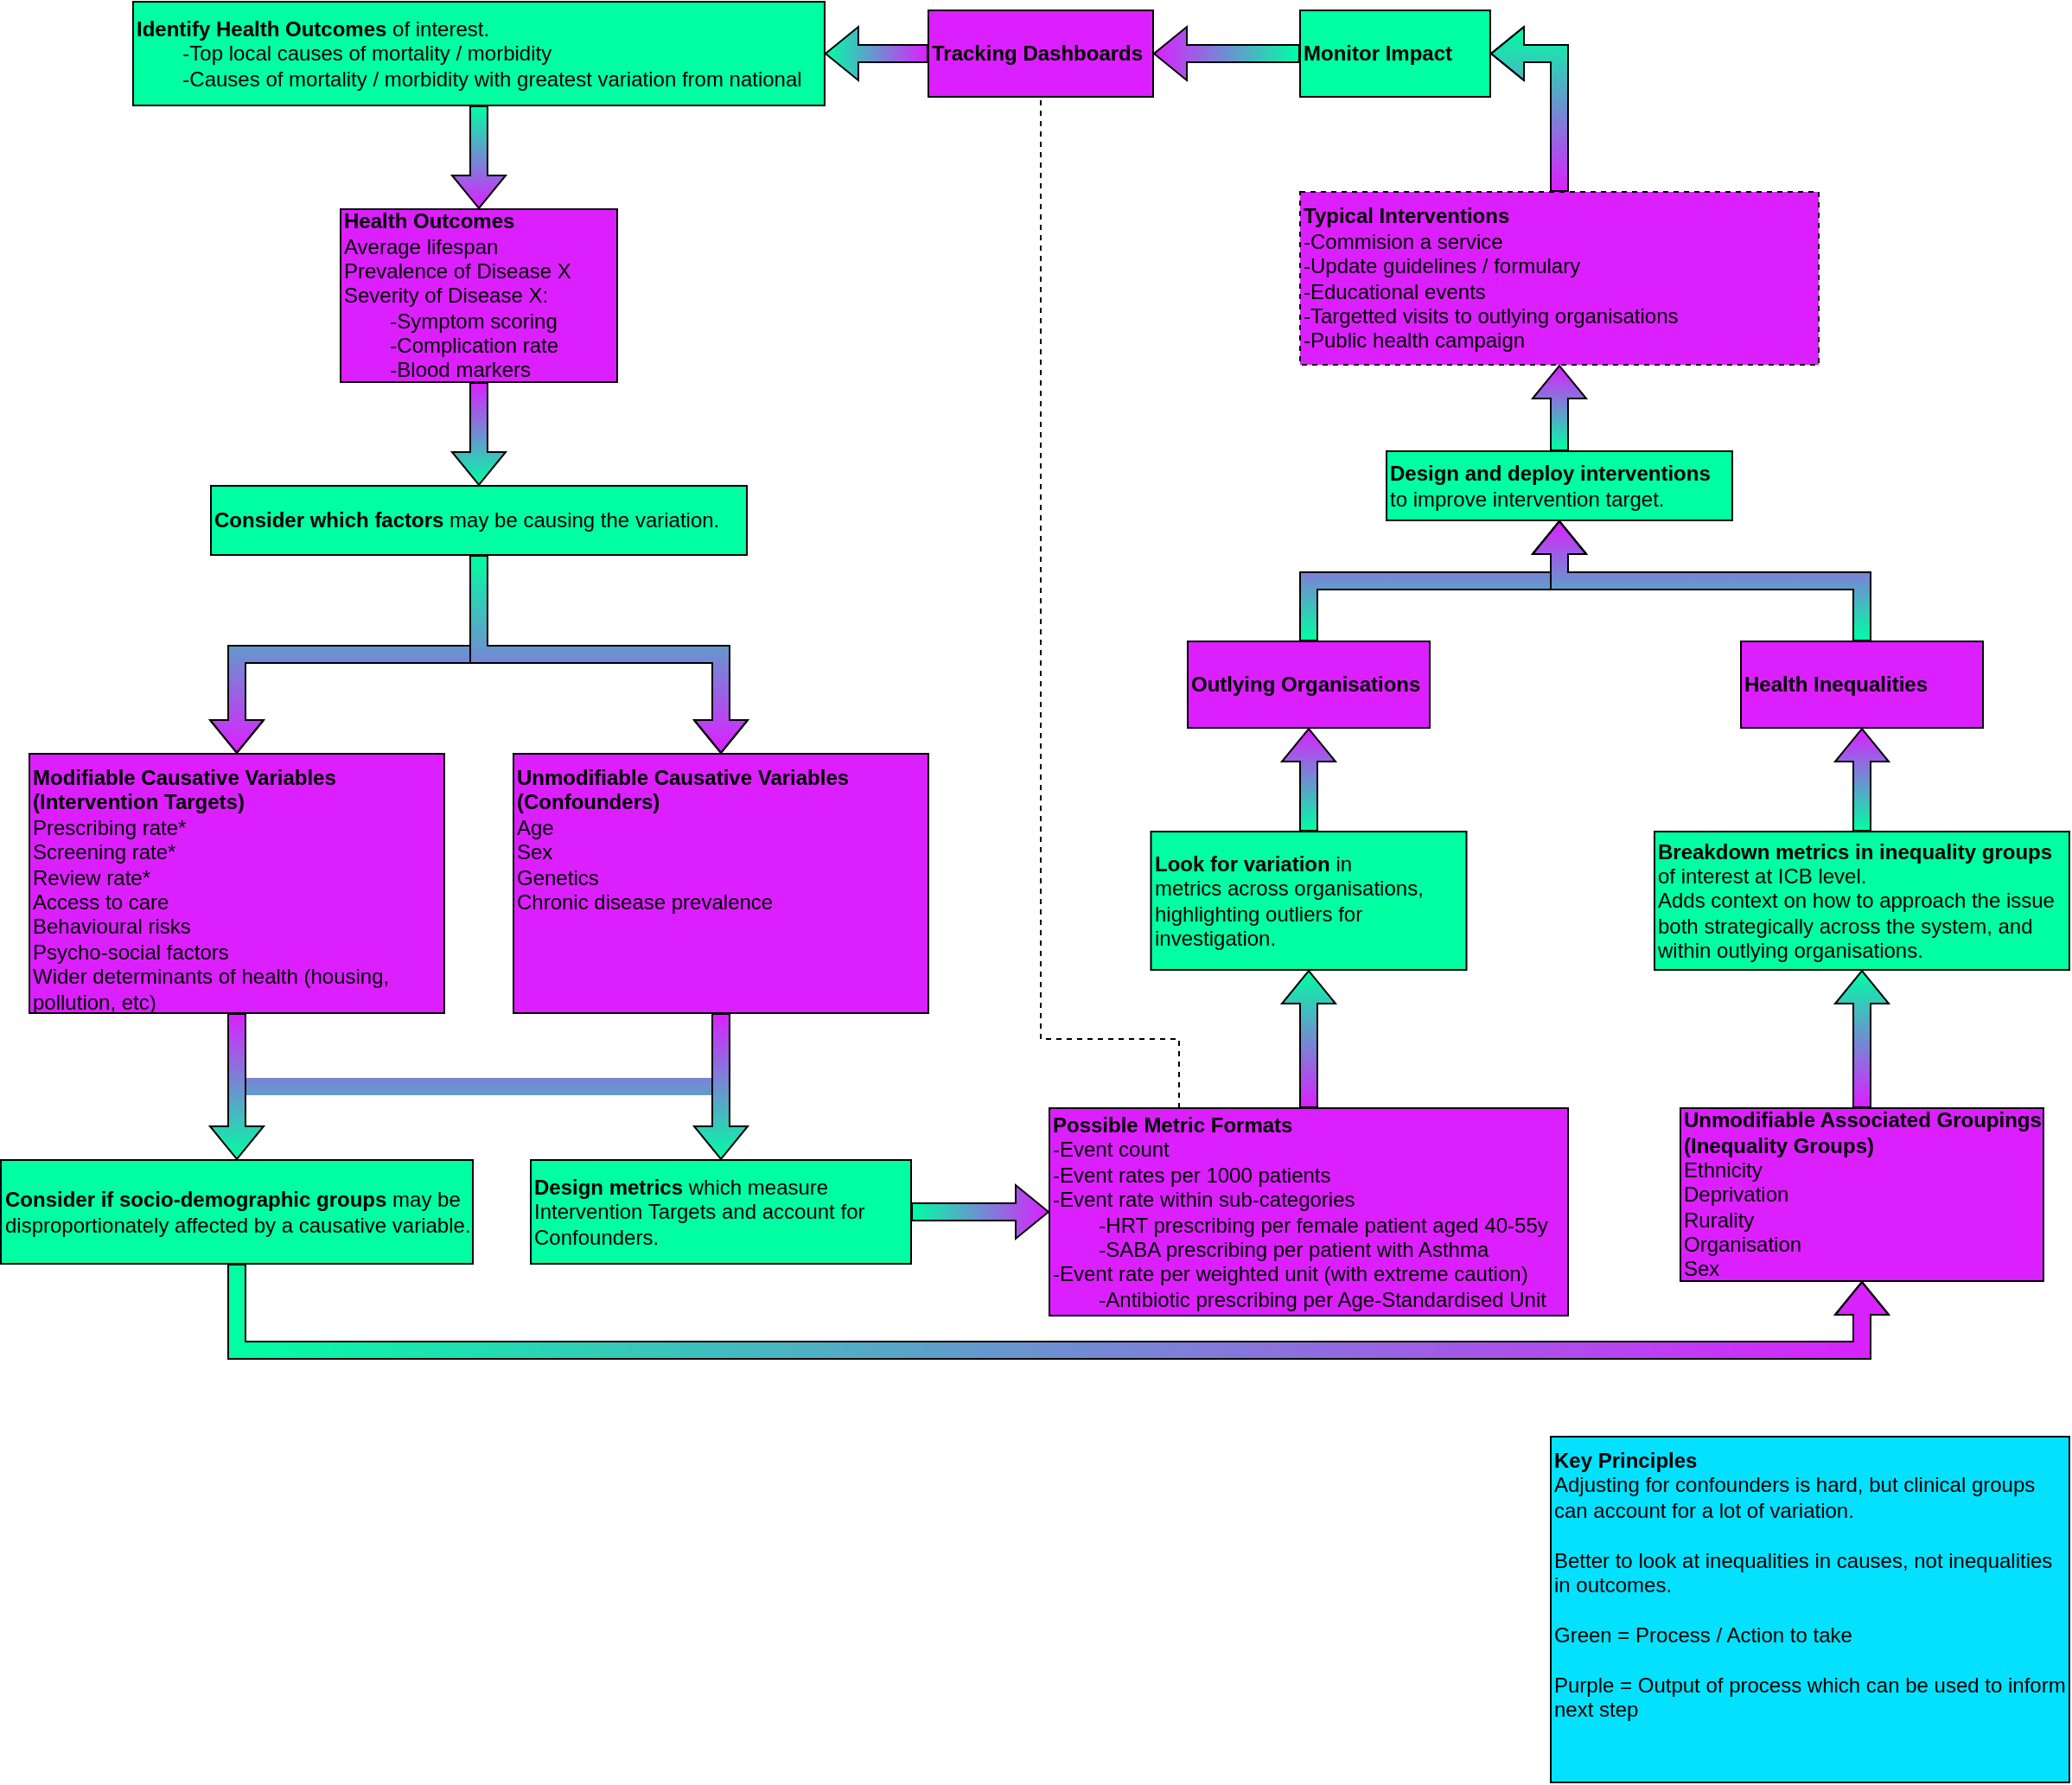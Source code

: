 <mxfile version="27.2.0">
  <diagram name="Page-1" id="2GY_7wuPncDDB6MdZIyX">
    <mxGraphModel dx="2253" dy="777" grid="1" gridSize="10" guides="1" tooltips="1" connect="1" arrows="1" fold="1" page="1" pageScale="1" pageWidth="827" pageHeight="1169" math="0" shadow="0">
      <root>
        <mxCell id="0" />
        <mxCell id="1" parent="0" />
        <mxCell id="3T3PI2FYbwUi27SVwXz3-1" value="&lt;b&gt;Health Outcomes&lt;/b&gt;&lt;div&gt;Average lifespan&lt;/div&gt;&lt;div&gt;Prevalence of Disease X&lt;/div&gt;&lt;div&gt;Severity of Disease X:&lt;/div&gt;&lt;div&gt;&lt;span style=&quot;white-space: pre;&quot;&gt;&#x9;&lt;/span&gt;-Symptom scoring&lt;/div&gt;&lt;div&gt;&lt;span style=&quot;white-space: pre;&quot;&gt;&#x9;&lt;/span&gt;-Complication rate&lt;/div&gt;&lt;div&gt;&lt;span style=&quot;white-space: pre;&quot;&gt;&#x9;&lt;/span&gt;-Blood markers&lt;/div&gt;" style="rounded=0;whiteSpace=wrap;html=1;align=left;glass=0;fillColor=#DC1FFF;" parent="1" vertex="1">
          <mxGeometry x="160" y="160" width="160" height="100" as="geometry" />
        </mxCell>
        <mxCell id="vc5VWoNZY2dbi_GcXNYW-9" style="edgeStyle=orthogonalEdgeStyle;shape=flexArrow;rounded=0;orthogonalLoop=1;jettySize=auto;html=1;exitX=0.5;exitY=1;exitDx=0;exitDy=0;entryX=0.5;entryY=0;entryDx=0;entryDy=0;strokeColor=none;align=center;verticalAlign=middle;fontFamily=Helvetica;fontSize=11;fontColor=default;labelBackgroundColor=default;endArrow=classic;fillColor=#DC1FFF;gradientColor=#00FFA3;" edge="1" parent="1" source="3T3PI2FYbwUi27SVwXz3-2" target="vc5VWoNZY2dbi_GcXNYW-6">
          <mxGeometry relative="1" as="geometry" />
        </mxCell>
        <mxCell id="3T3PI2FYbwUi27SVwXz3-2" value="&lt;div&gt;&lt;b&gt;Modifiable Causative Variables (Intervention Targets)&lt;/b&gt;&lt;/div&gt;&lt;div&gt;&lt;span style=&quot;background-color: transparent; color: light-dark(rgb(0, 0, 0), rgb(255, 255, 255));&quot;&gt;Prescribing rate*&lt;/span&gt;&lt;/div&gt;&lt;div&gt;&lt;span style=&quot;background-color: transparent; color: light-dark(rgb(0, 0, 0), rgb(255, 255, 255));&quot;&gt;Screening rate*&lt;/span&gt;&lt;/div&gt;&lt;div&gt;&lt;span style=&quot;background-color: transparent; color: light-dark(rgb(0, 0, 0), rgb(255, 255, 255));&quot;&gt;Review rate*&lt;/span&gt;&lt;/div&gt;&lt;div&gt;&lt;span style=&quot;background-color: transparent; color: light-dark(rgb(0, 0, 0), rgb(255, 255, 255));&quot;&gt;Access to care&lt;/span&gt;&lt;/div&gt;&lt;div&gt;&lt;span style=&quot;background-color: transparent; color: light-dark(rgb(0, 0, 0), rgb(255, 255, 255));&quot;&gt;Behavioural risks&lt;/span&gt;&lt;/div&gt;&lt;div&gt;&lt;span style=&quot;background-color: transparent; color: light-dark(rgb(0, 0, 0), rgb(255, 255, 255));&quot;&gt;Psycho-social factors&lt;/span&gt;&lt;/div&gt;&lt;div&gt;&lt;span style=&quot;background-color: transparent; color: light-dark(rgb(0, 0, 0), rgb(255, 255, 255));&quot;&gt;Wider determinants of health (housing, pollution, etc)&lt;/span&gt;&lt;/div&gt;" style="rounded=0;whiteSpace=wrap;html=1;align=left;verticalAlign=top;glass=0;fillColor=#DC1FFF;" parent="1" vertex="1">
          <mxGeometry x="-20" y="475" width="240" height="150" as="geometry" />
        </mxCell>
        <mxCell id="3T3PI2FYbwUi27SVwXz3-4" value="&lt;div&gt;&lt;span style=&quot;background-color: transparent; color: light-dark(rgb(0, 0, 0), rgb(255, 255, 255));&quot;&gt;&lt;b&gt;Key Principles&lt;/b&gt;&lt;/span&gt;&lt;/div&gt;&lt;div&gt;Adjusting for confounders is hard, but clinical groups can account for a lot of variation.&lt;/div&gt;&lt;div&gt;&lt;br&gt;&lt;/div&gt;&lt;div&gt;Better to look at inequalities in causes, not inequalities in outcomes.&lt;/div&gt;&lt;div&gt;&lt;br&gt;&lt;/div&gt;&lt;div&gt;Green = Process / Action to take&lt;/div&gt;&lt;div&gt;&lt;br&gt;&lt;/div&gt;&lt;div&gt;Purple = Output of process which can be used to inform next step&lt;/div&gt;&lt;div&gt;&lt;br&gt;&lt;/div&gt;" style="rounded=0;whiteSpace=wrap;html=1;align=left;verticalAlign=top;fillColor=#03E1FF;" parent="1" vertex="1">
          <mxGeometry x="860" y="870" width="300" height="200" as="geometry" />
        </mxCell>
        <mxCell id="vc5VWoNZY2dbi_GcXNYW-10" style="edgeStyle=orthogonalEdgeStyle;shape=flexArrow;rounded=0;orthogonalLoop=1;jettySize=auto;html=1;exitX=0.5;exitY=1;exitDx=0;exitDy=0;entryX=0.5;entryY=0;entryDx=0;entryDy=0;strokeColor=default;align=center;verticalAlign=middle;fontFamily=Helvetica;fontSize=11;fontColor=default;labelBackgroundColor=default;endArrow=classic;fillColor=#DC1FFF;gradientColor=#00FFA3;" edge="1" parent="1" source="3T3PI2FYbwUi27SVwXz3-5" target="vc5VWoNZY2dbi_GcXNYW-6">
          <mxGeometry relative="1" as="geometry" />
        </mxCell>
        <mxCell id="3T3PI2FYbwUi27SVwXz3-5" value="&lt;div&gt;&lt;b&gt;Unmodifiable Causative Variables (Confounders)&lt;/b&gt;&lt;/div&gt;&lt;div&gt;Age&lt;/div&gt;&lt;div&gt;Sex&lt;/div&gt;&lt;div&gt;Genetics&lt;/div&gt;&lt;div&gt;Chronic disease prevalence&lt;/div&gt;" style="rounded=0;whiteSpace=wrap;html=1;align=left;verticalAlign=top;glass=0;shadow=0;fillColor=#DC1FFF;" parent="1" vertex="1">
          <mxGeometry x="260" y="475" width="240" height="150" as="geometry" />
        </mxCell>
        <mxCell id="3T3PI2FYbwUi27SVwXz3-8" style="edgeStyle=orthogonalEdgeStyle;rounded=0;orthogonalLoop=1;jettySize=auto;html=1;exitX=0.5;exitY=1;exitDx=0;exitDy=0;entryX=0.5;entryY=0;entryDx=0;entryDy=0;shape=flexArrow;fillColor=#00FFA3;gradientColor=#DC1FFF;" parent="1" source="3T3PI2FYbwUi27SVwXz3-6" target="3T3PI2FYbwUi27SVwXz3-1" edge="1">
          <mxGeometry relative="1" as="geometry" />
        </mxCell>
        <mxCell id="3T3PI2FYbwUi27SVwXz3-6" value="&lt;div&gt;&lt;b&gt;Identify Health Outcomes &lt;/b&gt;of interest.&lt;/div&gt;&lt;div&gt;&lt;span style=&quot;white-space: pre;&quot;&gt;&#x9;&lt;/span&gt;-Top local causes of mortality / morbidity&lt;br&gt;&lt;/div&gt;&lt;div&gt;&lt;span style=&quot;white-space: pre;&quot;&gt;&#x9;&lt;/span&gt;-Causes of mortality / morbidity with greatest variation from national&lt;br&gt;&lt;/div&gt;" style="rounded=0;whiteSpace=wrap;html=1;align=left;glass=0;fillColor=#00FFA3;" parent="1" vertex="1">
          <mxGeometry x="40" y="40" width="400" height="60" as="geometry" />
        </mxCell>
        <mxCell id="3T3PI2FYbwUi27SVwXz3-7" value="&lt;div&gt;&lt;b&gt;Consider which&lt;/b&gt; &lt;b&gt;factors &lt;/b&gt;may be causing the variation.&lt;/div&gt;" style="rounded=0;whiteSpace=wrap;html=1;align=left;glass=0;fillColor=#00FFA3;" parent="1" vertex="1">
          <mxGeometry x="85" y="320" width="310" height="40" as="geometry" />
        </mxCell>
        <mxCell id="vc5VWoNZY2dbi_GcXNYW-1" style="edgeStyle=orthogonalEdgeStyle;rounded=0;orthogonalLoop=1;jettySize=auto;html=1;exitX=0.5;exitY=1;exitDx=0;exitDy=0;entryX=0.5;entryY=0;entryDx=0;entryDy=0;shape=flexArrow;fillColor=#DC1FFF;gradientColor=#00FFA3;" edge="1" parent="1" source="3T3PI2FYbwUi27SVwXz3-1" target="3T3PI2FYbwUi27SVwXz3-7">
          <mxGeometry relative="1" as="geometry">
            <mxPoint x="520" y="330" as="sourcePoint" />
            <mxPoint x="520" y="400" as="targetPoint" />
          </mxGeometry>
        </mxCell>
        <mxCell id="vc5VWoNZY2dbi_GcXNYW-3" style="edgeStyle=orthogonalEdgeStyle;rounded=0;orthogonalLoop=1;jettySize=auto;html=1;exitX=0.5;exitY=1;exitDx=0;exitDy=0;entryX=0.5;entryY=0;entryDx=0;entryDy=0;shape=flexArrow;fillColor=#00FFA3;gradientColor=#DC1FFF;" edge="1" parent="1" source="3T3PI2FYbwUi27SVwXz3-7" target="3T3PI2FYbwUi27SVwXz3-2">
          <mxGeometry relative="1" as="geometry">
            <mxPoint x="180" y="440" as="sourcePoint" />
            <mxPoint x="180" y="510" as="targetPoint" />
          </mxGeometry>
        </mxCell>
        <mxCell id="vc5VWoNZY2dbi_GcXNYW-4" style="edgeStyle=orthogonalEdgeStyle;rounded=0;orthogonalLoop=1;jettySize=auto;html=1;exitX=0.5;exitY=1;exitDx=0;exitDy=0;entryX=0.5;entryY=0;entryDx=0;entryDy=0;shape=flexArrow;fillColor=#00FFA3;gradientColor=#DC1FFF;" edge="1" parent="1" source="3T3PI2FYbwUi27SVwXz3-7" target="3T3PI2FYbwUi27SVwXz3-5">
          <mxGeometry relative="1" as="geometry">
            <mxPoint x="240" y="450" as="sourcePoint" />
            <mxPoint x="240" y="520" as="targetPoint" />
          </mxGeometry>
        </mxCell>
        <mxCell id="vc5VWoNZY2dbi_GcXNYW-6" value="&lt;div&gt;&lt;b&gt;Design metrics&lt;/b&gt; which measure Intervention Targets and account for Confounders.&amp;nbsp;&lt;/div&gt;" style="rounded=0;whiteSpace=wrap;html=1;align=left;glass=0;fillColor=#00FFA3;" vertex="1" parent="1">
          <mxGeometry x="270" y="710" width="220" height="60" as="geometry" />
        </mxCell>
        <mxCell id="vc5VWoNZY2dbi_GcXNYW-42" style="edgeStyle=orthogonalEdgeStyle;shape=flexArrow;rounded=0;orthogonalLoop=1;jettySize=auto;html=1;exitX=0.5;exitY=0;exitDx=0;exitDy=0;entryX=0.5;entryY=1;entryDx=0;entryDy=0;strokeColor=default;align=center;verticalAlign=middle;fontFamily=Helvetica;fontSize=11;fontColor=default;labelBackgroundColor=default;endArrow=classic;fillColor=#DC1FFF;gradientColor=#00FFA3;" edge="1" parent="1" source="vc5VWoNZY2dbi_GcXNYW-11" target="vc5VWoNZY2dbi_GcXNYW-26">
          <mxGeometry relative="1" as="geometry" />
        </mxCell>
        <mxCell id="vc5VWoNZY2dbi_GcXNYW-11" value="&lt;div&gt;&lt;span style=&quot;background-color: transparent; color: light-dark(rgb(0, 0, 0), rgb(255, 255, 255));&quot;&gt;&lt;b&gt;Breakdown metrics in inequality&amp;nbsp;&lt;/b&gt;&lt;b&gt;groups &lt;/b&gt;of interest&amp;nbsp;at ICB level.&lt;/span&gt;&lt;/div&gt;&lt;div&gt;&lt;span style=&quot;color: light-dark(rgb(0, 0, 0), rgb(255, 255, 255)); background-color: transparent;&quot;&gt;Adds context on how to approach the issue both strategically across the system, and within outlying organisations.&amp;nbsp;&lt;/span&gt;&lt;b&gt;&lt;/b&gt;&lt;/div&gt;" style="rounded=0;whiteSpace=wrap;html=1;align=left;glass=0;fillColor=#00FFA3;" vertex="1" parent="1">
          <mxGeometry x="920" y="520" width="240" height="80" as="geometry" />
        </mxCell>
        <mxCell id="vc5VWoNZY2dbi_GcXNYW-17" style="edgeStyle=orthogonalEdgeStyle;shape=flexArrow;rounded=0;orthogonalLoop=1;jettySize=auto;html=1;entryX=0;entryY=0.5;entryDx=0;entryDy=0;strokeColor=default;align=center;verticalAlign=middle;fontFamily=Helvetica;fontSize=11;fontColor=default;labelBackgroundColor=default;endArrow=classic;fillColor=#DC1FFF;gradientColor=#00FFA3;exitX=1;exitY=0.5;exitDx=0;exitDy=0;gradientDirection=west;" edge="1" parent="1" source="vc5VWoNZY2dbi_GcXNYW-6" target="vc5VWoNZY2dbi_GcXNYW-35">
          <mxGeometry relative="1" as="geometry">
            <mxPoint x="540" y="690" as="sourcePoint" />
            <mxPoint x="580" y="740" as="targetPoint" />
            <Array as="points" />
          </mxGeometry>
        </mxCell>
        <mxCell id="vc5VWoNZY2dbi_GcXNYW-30" style="edgeStyle=orthogonalEdgeStyle;shape=flexArrow;rounded=0;orthogonalLoop=1;jettySize=auto;html=1;exitX=0.5;exitY=1;exitDx=0;exitDy=0;entryX=0.5;entryY=0;entryDx=0;entryDy=0;strokeColor=default;align=center;verticalAlign=middle;fontFamily=Helvetica;fontSize=11;fontColor=default;labelBackgroundColor=default;endArrow=classic;fillColor=#DC1FFF;gradientColor=#00FFA3;" edge="1" parent="1" source="3T3PI2FYbwUi27SVwXz3-2" target="vc5VWoNZY2dbi_GcXNYW-12">
          <mxGeometry relative="1" as="geometry" />
        </mxCell>
        <mxCell id="vc5VWoNZY2dbi_GcXNYW-50" style="edgeStyle=orthogonalEdgeStyle;shape=flexArrow;rounded=0;orthogonalLoop=1;jettySize=auto;html=1;exitX=0.5;exitY=1;exitDx=0;exitDy=0;entryX=0.5;entryY=1;entryDx=0;entryDy=0;strokeColor=default;align=center;verticalAlign=middle;fontFamily=Helvetica;fontSize=11;fontColor=default;labelBackgroundColor=default;endArrow=classic;fillColor=#00FFA3;gradientColor=#DC1FFF;gradientDirection=east;" edge="1" parent="1" source="vc5VWoNZY2dbi_GcXNYW-12" target="vc5VWoNZY2dbi_GcXNYW-34">
          <mxGeometry relative="1" as="geometry">
            <Array as="points">
              <mxPoint x="100" y="820" />
              <mxPoint x="1040" y="820" />
            </Array>
          </mxGeometry>
        </mxCell>
        <mxCell id="vc5VWoNZY2dbi_GcXNYW-12" value="&lt;b&gt;Consider if socio-demographic groups &lt;/b&gt;may be disproportionately affected by a causative variable." style="rounded=0;whiteSpace=wrap;html=1;align=left;glass=0;fillColor=#00FFA3;" vertex="1" parent="1">
          <mxGeometry x="-36.5" y="710" width="273" height="60" as="geometry" />
        </mxCell>
        <mxCell id="vc5VWoNZY2dbi_GcXNYW-41" style="edgeStyle=orthogonalEdgeStyle;shape=flexArrow;rounded=0;orthogonalLoop=1;jettySize=auto;html=1;exitX=0.5;exitY=0;exitDx=0;exitDy=0;entryX=0.5;entryY=1;entryDx=0;entryDy=0;strokeColor=default;align=center;verticalAlign=middle;fontFamily=Helvetica;fontSize=11;fontColor=default;labelBackgroundColor=default;endArrow=classic;fillColor=#DC1FFF;gradientColor=#00FFA3;" edge="1" parent="1" source="vc5VWoNZY2dbi_GcXNYW-16" target="vc5VWoNZY2dbi_GcXNYW-25">
          <mxGeometry relative="1" as="geometry" />
        </mxCell>
        <mxCell id="vc5VWoNZY2dbi_GcXNYW-16" value="&lt;div&gt;&lt;span style=&quot;background-color: transparent; color: light-dark(rgb(0, 0, 0), rgb(255, 255, 255));&quot;&gt;&lt;b&gt;Look for variation&amp;nbsp;&lt;/b&gt;&lt;/span&gt;&lt;span style=&quot;background-color: transparent; color: light-dark(rgb(0, 0, 0), rgb(255, 255, 255));&quot;&gt;in metrics&lt;/span&gt;&lt;span style=&quot;background-color: transparent; color: light-dark(rgb(0, 0, 0), rgb(255, 255, 255));&quot;&gt;&amp;nbsp;across organisations, highlighting outliers for investigation.&lt;/span&gt;&lt;/div&gt;" style="rounded=0;whiteSpace=wrap;html=1;align=left;glass=0;fillColor=#00FFA3;" vertex="1" parent="1">
          <mxGeometry x="628.75" y="520" width="182.5" height="80" as="geometry" />
        </mxCell>
        <mxCell id="vc5VWoNZY2dbi_GcXNYW-51" style="edgeStyle=orthogonalEdgeStyle;shape=flexArrow;rounded=0;orthogonalLoop=1;jettySize=auto;html=1;exitX=0.5;exitY=0;exitDx=0;exitDy=0;entryX=0.5;entryY=1;entryDx=0;entryDy=0;strokeColor=default;align=center;verticalAlign=middle;fontFamily=Helvetica;fontSize=11;fontColor=default;labelBackgroundColor=default;endArrow=classic;fillColor=#DC1FFF;gradientColor=#00FFA3;" edge="1" parent="1" source="vc5VWoNZY2dbi_GcXNYW-19" target="vc5VWoNZY2dbi_GcXNYW-20">
          <mxGeometry relative="1" as="geometry" />
        </mxCell>
        <mxCell id="vc5VWoNZY2dbi_GcXNYW-19" value="&lt;div&gt;&lt;span style=&quot;background-color: transparent; color: light-dark(rgb(0, 0, 0), rgb(255, 255, 255));&quot;&gt;&lt;b&gt;Design and deploy interventions &lt;/b&gt;to improve intervention target.&lt;/span&gt;&lt;/div&gt;" style="rounded=0;whiteSpace=wrap;html=1;align=left;glass=0;fillColor=#00FFA3;" vertex="1" parent="1">
          <mxGeometry x="765" y="300" width="200" height="40" as="geometry" />
        </mxCell>
        <mxCell id="vc5VWoNZY2dbi_GcXNYW-55" style="edgeStyle=orthogonalEdgeStyle;shape=flexArrow;rounded=0;orthogonalLoop=1;jettySize=auto;html=1;exitX=0.5;exitY=0;exitDx=0;exitDy=0;entryX=1;entryY=0.5;entryDx=0;entryDy=0;strokeColor=default;align=center;verticalAlign=middle;fontFamily=Helvetica;fontSize=11;fontColor=default;labelBackgroundColor=default;endArrow=classic;fillColor=#00FFA3;gradientColor=#DC1FFF;" edge="1" parent="1" source="vc5VWoNZY2dbi_GcXNYW-20" target="vc5VWoNZY2dbi_GcXNYW-21">
          <mxGeometry relative="1" as="geometry" />
        </mxCell>
        <mxCell id="vc5VWoNZY2dbi_GcXNYW-20" value="&lt;div&gt;&lt;span style=&quot;background-color: transparent; color: light-dark(rgb(0, 0, 0), rgb(255, 255, 255));&quot;&gt;&lt;b&gt;Typical Interventions&lt;/b&gt;&lt;/span&gt;&lt;/div&gt;&lt;div&gt;&lt;span style=&quot;background-color: transparent; color: light-dark(rgb(0, 0, 0), rgb(255, 255, 255));&quot;&gt;-Commision a service&lt;/span&gt;&lt;/div&gt;&lt;div&gt;-Update guidelines / formulary&lt;/div&gt;&lt;div&gt;-Educational events&lt;/div&gt;&lt;div&gt;&lt;span style=&quot;background-color: transparent; color: light-dark(rgb(0, 0, 0), rgb(255, 255, 255));&quot;&gt;-Targetted visits to outlying organisations&lt;/span&gt;&lt;/div&gt;&lt;div&gt;&lt;div&gt;-Public health campaign&lt;/div&gt;&lt;/div&gt;" style="rounded=0;whiteSpace=wrap;html=1;align=left;glass=0;fillColor=#DC1FFF;dashed=1;" vertex="1" parent="1">
          <mxGeometry x="715" y="150" width="300" height="100" as="geometry" />
        </mxCell>
        <mxCell id="vc5VWoNZY2dbi_GcXNYW-43" style="edgeStyle=orthogonalEdgeStyle;shape=flexArrow;rounded=0;orthogonalLoop=1;jettySize=auto;html=1;exitX=0;exitY=0.5;exitDx=0;exitDy=0;entryX=1;entryY=0.5;entryDx=0;entryDy=0;strokeColor=default;align=center;verticalAlign=middle;fontFamily=Helvetica;fontSize=11;fontColor=default;labelBackgroundColor=default;endArrow=classic;fillColor=#DC1FFF;gradientColor=#00FFA3;gradientDirection=east;" edge="1" parent="1" source="vc5VWoNZY2dbi_GcXNYW-21" target="vc5VWoNZY2dbi_GcXNYW-33">
          <mxGeometry relative="1" as="geometry" />
        </mxCell>
        <mxCell id="vc5VWoNZY2dbi_GcXNYW-21" value="&lt;div&gt;&lt;b&gt;Monitor Impact&lt;/b&gt;&lt;span style=&quot;background-color: transparent; color: light-dark(rgb(0, 0, 0), rgb(255, 255, 255)); white-space: pre;&quot;&gt;&#x9;&lt;/span&gt;&lt;/div&gt;" style="rounded=0;whiteSpace=wrap;html=1;align=left;glass=0;fillColor=#00FFA3;" vertex="1" parent="1">
          <mxGeometry x="715" y="45" width="110" height="50" as="geometry" />
        </mxCell>
        <mxCell id="vc5VWoNZY2dbi_GcXNYW-46" style="edgeStyle=orthogonalEdgeStyle;shape=flexArrow;rounded=0;orthogonalLoop=1;jettySize=auto;html=1;exitX=0.5;exitY=0;exitDx=0;exitDy=0;entryX=0.5;entryY=1;entryDx=0;entryDy=0;strokeColor=default;align=center;verticalAlign=middle;fontFamily=Helvetica;fontSize=11;fontColor=default;labelBackgroundColor=default;endArrow=classic;fillColor=#DC1FFF;gradientColor=#00FFA3;" edge="1" parent="1" source="vc5VWoNZY2dbi_GcXNYW-25" target="vc5VWoNZY2dbi_GcXNYW-19">
          <mxGeometry relative="1" as="geometry" />
        </mxCell>
        <mxCell id="vc5VWoNZY2dbi_GcXNYW-25" value="&lt;div&gt;&lt;b&gt;Outlying Organisations&lt;/b&gt;&lt;/div&gt;" style="rounded=0;whiteSpace=wrap;html=1;align=left;glass=0;fillColor=#DC1FFF;" vertex="1" parent="1">
          <mxGeometry x="650" y="410" width="140" height="50" as="geometry" />
        </mxCell>
        <mxCell id="vc5VWoNZY2dbi_GcXNYW-47" style="edgeStyle=orthogonalEdgeStyle;shape=flexArrow;rounded=0;orthogonalLoop=1;jettySize=auto;html=1;exitX=0.5;exitY=0;exitDx=0;exitDy=0;strokeColor=default;align=center;verticalAlign=middle;fontFamily=Helvetica;fontSize=11;fontColor=default;labelBackgroundColor=default;endArrow=classic;fillColor=#DC1FFF;gradientColor=#00FFA3;" edge="1" parent="1" source="vc5VWoNZY2dbi_GcXNYW-26" target="vc5VWoNZY2dbi_GcXNYW-19">
          <mxGeometry relative="1" as="geometry" />
        </mxCell>
        <mxCell id="vc5VWoNZY2dbi_GcXNYW-26" value="&lt;b&gt;Health Inequalities&lt;/b&gt;" style="rounded=0;whiteSpace=wrap;html=1;align=left;glass=0;fillColor=#DC1FFF;" vertex="1" parent="1">
          <mxGeometry x="970" y="410" width="140" height="50" as="geometry" />
        </mxCell>
        <mxCell id="vc5VWoNZY2dbi_GcXNYW-44" style="edgeStyle=orthogonalEdgeStyle;shape=flexArrow;rounded=0;orthogonalLoop=1;jettySize=auto;html=1;exitX=0;exitY=0.5;exitDx=0;exitDy=0;entryX=1;entryY=0.5;entryDx=0;entryDy=0;strokeColor=default;align=center;verticalAlign=middle;fontFamily=Helvetica;fontSize=11;fontColor=default;labelBackgroundColor=default;endArrow=classic;fillColor=#DC1FFF;gradientColor=#00FFA3;gradientDirection=west;" edge="1" parent="1" source="vc5VWoNZY2dbi_GcXNYW-33" target="3T3PI2FYbwUi27SVwXz3-6">
          <mxGeometry relative="1" as="geometry" />
        </mxCell>
        <mxCell id="vc5VWoNZY2dbi_GcXNYW-33" value="&lt;span style=&quot;background-color: transparent; color: light-dark(rgb(0, 0, 0), rgb(255, 255, 255));&quot;&gt;&lt;b&gt;Tracking Dashboards&lt;/b&gt;&lt;br&gt;&lt;/span&gt;" style="rounded=0;whiteSpace=wrap;html=1;align=left;glass=0;fillColor=#DC1FFF;" vertex="1" parent="1">
          <mxGeometry x="500" y="45" width="130" height="50" as="geometry" />
        </mxCell>
        <mxCell id="vc5VWoNZY2dbi_GcXNYW-49" style="edgeStyle=orthogonalEdgeStyle;shape=flexArrow;rounded=0;orthogonalLoop=1;jettySize=auto;html=1;exitX=0.5;exitY=0;exitDx=0;exitDy=0;entryX=0.5;entryY=1;entryDx=0;entryDy=0;strokeColor=default;align=center;verticalAlign=middle;fontFamily=Helvetica;fontSize=11;fontColor=default;labelBackgroundColor=default;endArrow=classic;fillColor=#DC1FFF;gradientColor=#00FFA3;gradientDirection=north;" edge="1" parent="1" source="vc5VWoNZY2dbi_GcXNYW-34" target="vc5VWoNZY2dbi_GcXNYW-11">
          <mxGeometry relative="1" as="geometry" />
        </mxCell>
        <mxCell id="vc5VWoNZY2dbi_GcXNYW-34" value="&lt;div&gt;&lt;b&gt;Unmodifiable Associated Groupings (Inequality Groups)&lt;/b&gt;&lt;/div&gt;&lt;div&gt;Ethnicity&lt;/div&gt;&lt;div&gt;Deprivation&lt;/div&gt;&lt;div&gt;&lt;span style=&quot;background-color: transparent; color: light-dark(rgb(0, 0, 0), rgb(255, 255, 255));&quot;&gt;Rurality&lt;/span&gt;&lt;/div&gt;&lt;div&gt;Organisation&lt;/div&gt;&lt;div&gt;Sex&lt;/div&gt;" style="rounded=0;whiteSpace=wrap;html=1;align=left;glass=0;fillColor=#DC1FFF;" vertex="1" parent="1">
          <mxGeometry x="935" y="680" width="210" height="100" as="geometry" />
        </mxCell>
        <mxCell id="vc5VWoNZY2dbi_GcXNYW-48" style="edgeStyle=orthogonalEdgeStyle;shape=flexArrow;rounded=0;orthogonalLoop=1;jettySize=auto;html=1;exitX=0.5;exitY=0;exitDx=0;exitDy=0;entryX=0.5;entryY=1;entryDx=0;entryDy=0;strokeColor=default;align=center;verticalAlign=middle;fontFamily=Helvetica;fontSize=11;fontColor=default;labelBackgroundColor=default;endArrow=classic;fillColor=#DC1FFF;gradientColor=#00FFA3;gradientDirection=north;" edge="1" parent="1" source="vc5VWoNZY2dbi_GcXNYW-35" target="vc5VWoNZY2dbi_GcXNYW-16">
          <mxGeometry relative="1" as="geometry" />
        </mxCell>
        <mxCell id="vc5VWoNZY2dbi_GcXNYW-52" style="edgeStyle=orthogonalEdgeStyle;rounded=0;orthogonalLoop=1;jettySize=auto;html=1;exitX=0.25;exitY=0;exitDx=0;exitDy=0;entryX=0.5;entryY=1;entryDx=0;entryDy=0;strokeColor=default;align=center;verticalAlign=middle;fontFamily=Helvetica;fontSize=11;fontColor=default;labelBackgroundColor=default;endArrow=none;fillColor=#DC1FFF;gradientColor=#00FFA3;dashed=1;endFill=0;" edge="1" parent="1" source="vc5VWoNZY2dbi_GcXNYW-35" target="vc5VWoNZY2dbi_GcXNYW-33">
          <mxGeometry relative="1" as="geometry">
            <Array as="points">
              <mxPoint x="645" y="640" />
              <mxPoint x="565" y="640" />
            </Array>
          </mxGeometry>
        </mxCell>
        <mxCell id="vc5VWoNZY2dbi_GcXNYW-35" value="&lt;div&gt;&lt;span style=&quot;background-color: transparent; color: light-dark(rgb(0, 0, 0), rgb(255, 255, 255));&quot;&gt;&lt;b&gt;Possible Metric Formats&lt;/b&gt;&lt;/span&gt;&lt;/div&gt;&lt;div&gt;-Event count&lt;/div&gt;&lt;div&gt;-Event rates per 1000 patients&lt;/div&gt;&lt;div&gt;&lt;span style=&quot;background-color: transparent; color: light-dark(rgb(0, 0, 0), rgb(255, 255, 255));&quot;&gt;-&lt;/span&gt;&lt;span style=&quot;background-color: transparent; color: light-dark(rgb(0, 0, 0), rgb(255, 255, 255));&quot;&gt;Event rate within sub-categories&lt;/span&gt;&lt;/div&gt;&lt;div&gt;&lt;span style=&quot;background-color: transparent; color: light-dark(rgb(0, 0, 0), rgb(255, 255, 255));&quot;&gt;&lt;span style=&quot;white-space: pre;&quot;&gt;&#x9;&lt;/span&gt;-HRT prescribing per female patient aged 40-55y&lt;/span&gt;&lt;/div&gt;&lt;div&gt;&lt;span style=&quot;background-color: transparent; color: light-dark(rgb(0, 0, 0), rgb(255, 255, 255));&quot;&gt;&lt;span style=&quot;white-space: pre;&quot;&gt;&#x9;&lt;/span&gt;-SABA prescribing per patient with Asthma&lt;br&gt;&lt;/span&gt;&lt;/div&gt;&lt;div&gt;&lt;div&gt;&lt;span style=&quot;background-color: transparent; color: light-dark(rgb(0, 0, 0), rgb(255, 255, 255));&quot;&gt;-Event rate per weighted unit (&lt;/span&gt;&lt;span style=&quot;background-color: transparent; color: light-dark(rgb(0, 0, 0), rgb(255, 255, 255));&quot;&gt;with extreme caution)&lt;/span&gt;&lt;/div&gt;&lt;div&gt;&lt;span style=&quot;background-color: transparent; color: light-dark(rgb(0, 0, 0), rgb(255, 255, 255));&quot;&gt;&lt;span style=&quot;white-space: pre;&quot;&gt;&#x9;&lt;/span&gt;-Antibiotic prescribing per Age-Standardised Unit&lt;/span&gt;&lt;/div&gt;&lt;/div&gt;" style="rounded=0;whiteSpace=wrap;html=1;align=left;glass=0;fillColor=#DC1FFF;" vertex="1" parent="1">
          <mxGeometry x="570" y="680" width="300" height="120" as="geometry" />
        </mxCell>
      </root>
    </mxGraphModel>
  </diagram>
</mxfile>
